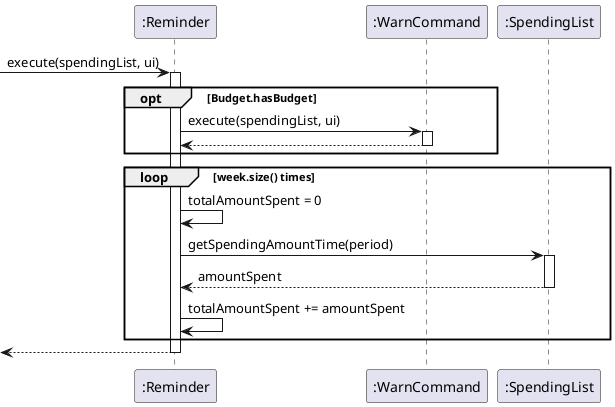 @startuml


->":Reminder" : execute(spendingList, ui)

activate ":Reminder"

opt Budget.hasBudget
":Reminder" -> ":WarnCommand" : execute(spendingList, ui)
activate ":WarnCommand"
":WarnCommand" --> ":Reminder"
deactivate ":WarnCommand"
end

loop week.size() times
":Reminder" -> ":Reminder" : totalAmountSpent = 0
":Reminder" -> ":SpendingList" : getSpendingAmountTime(period)
activate ":SpendingList"
":SpendingList" --> ":Reminder" : amountSpent
deactivate ":SpendingList"

":Reminder" -> ":Reminder" :totalAmountSpent += amountSpent

end


<-- ":Reminder"
deactivate ":Reminder"

@enduml